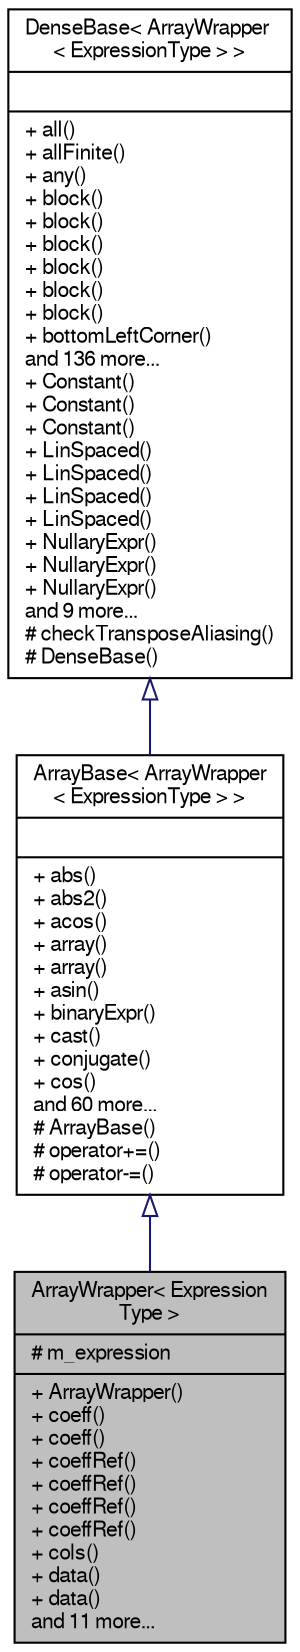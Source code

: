 digraph "ArrayWrapper&lt; ExpressionType &gt;"
{
  edge [fontname="FreeSans",fontsize="10",labelfontname="FreeSans",labelfontsize="10"];
  node [fontname="FreeSans",fontsize="10",shape=record];
  Node1 [label="{ArrayWrapper\< Expression\lType \>\n|# m_expression\l|+ ArrayWrapper()\l+ coeff()\l+ coeff()\l+ coeffRef()\l+ coeffRef()\l+ coeffRef()\l+ coeffRef()\l+ cols()\l+ data()\l+ data()\land 11 more...\l}",height=0.2,width=0.4,color="black", fillcolor="grey75", style="filled" fontcolor="black"];
  Node2 -> Node1 [dir="back",color="midnightblue",fontsize="10",style="solid",arrowtail="onormal",fontname="FreeSans"];
  Node2 [label="{ArrayBase\< ArrayWrapper\l\< ExpressionType \> \>\n||+ abs()\l+ abs2()\l+ acos()\l+ array()\l+ array()\l+ asin()\l+ binaryExpr()\l+ cast()\l+ conjugate()\l+ cos()\land 60 more...\l# ArrayBase()\l# operator+=()\l# operator-=()\l}",height=0.2,width=0.4,color="black", fillcolor="white", style="filled",URL="$classEigen_1_1ArrayBase.html"];
  Node3 -> Node2 [dir="back",color="midnightblue",fontsize="10",style="solid",arrowtail="onormal",fontname="FreeSans"];
  Node3 [label="{DenseBase\< ArrayWrapper\l\< ExpressionType \> \>\n||+ all()\l+ allFinite()\l+ any()\l+ block()\l+ block()\l+ block()\l+ block()\l+ block()\l+ block()\l+ bottomLeftCorner()\land 136 more...\l+ Constant()\l+ Constant()\l+ Constant()\l+ LinSpaced()\l+ LinSpaced()\l+ LinSpaced()\l+ LinSpaced()\l+ NullaryExpr()\l+ NullaryExpr()\l+ NullaryExpr()\land 9 more...\l# checkTransposeAliasing()\l# DenseBase()\l}",height=0.2,width=0.4,color="black", fillcolor="white", style="filled",URL="$classEigen_1_1DenseBase.html",tooltip="Base class for all dense matrices, vectors, and arrays. "];
}
